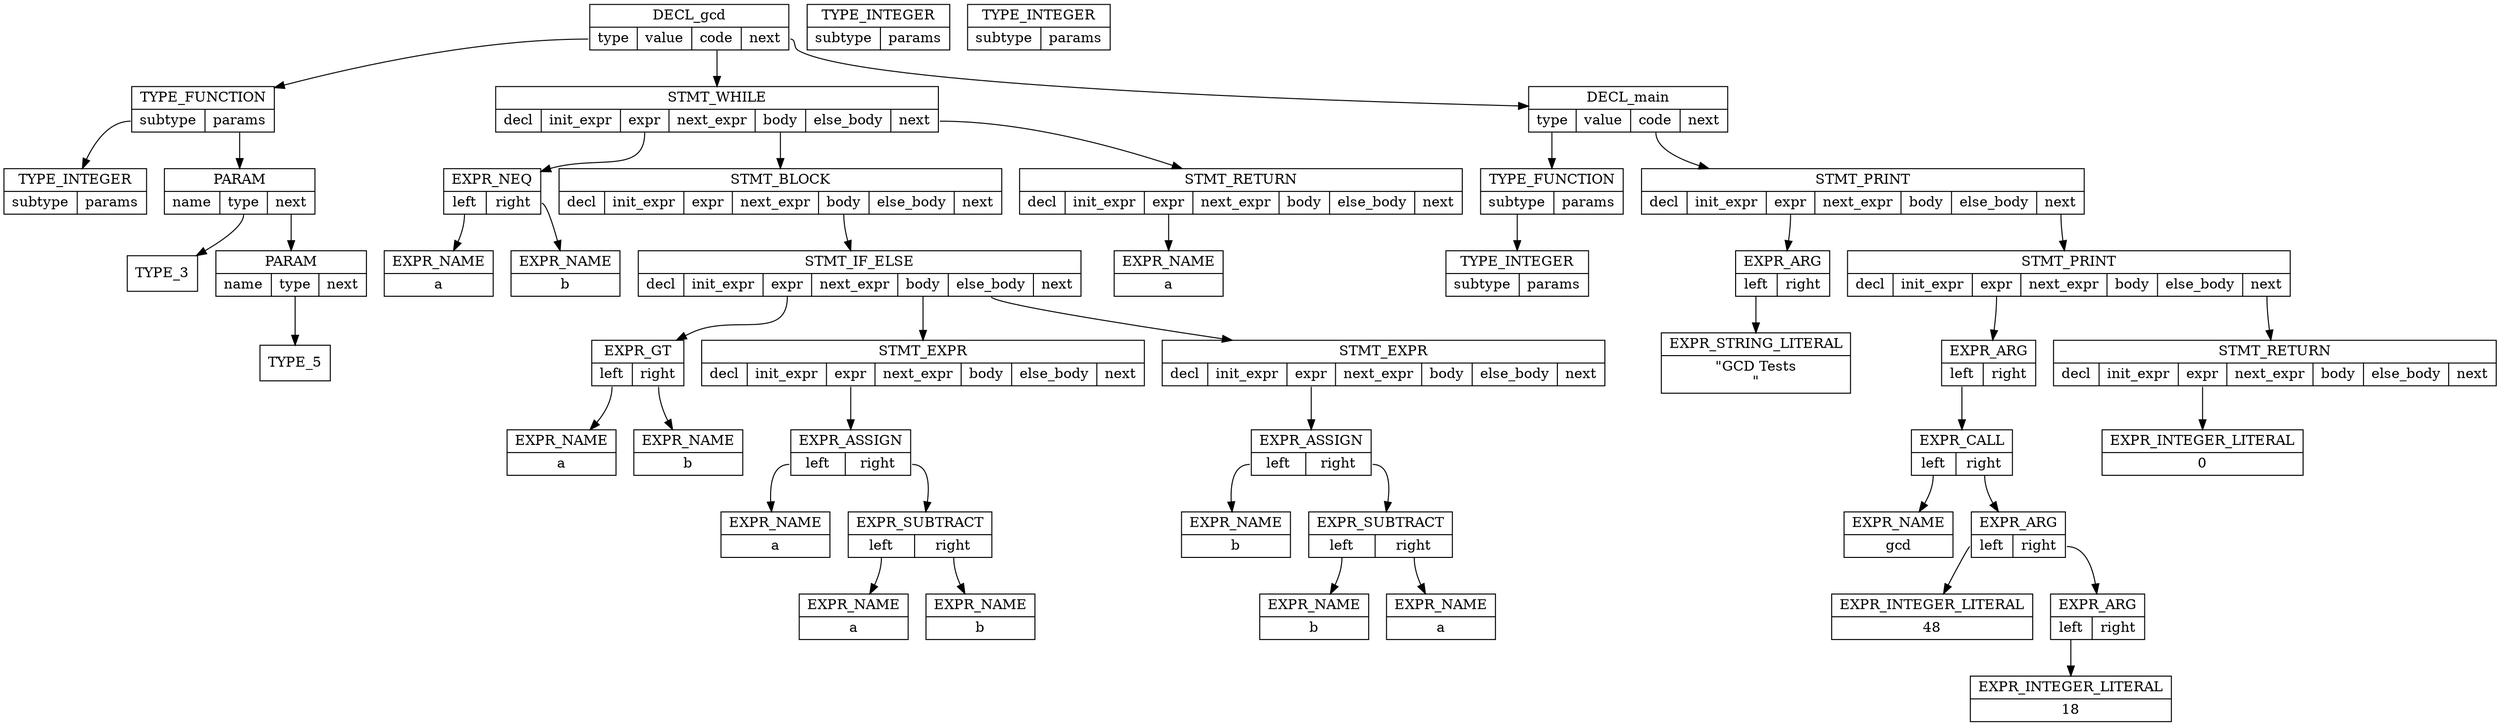 digraph AST {

node [shape=record]

DECL_0 [label="{DECL_gcd | { <type> type | <value> value | <code> code | <next> next }}"];

TYPE_1 [label="{TYPE_FUNCTION| { <subtype> subtype | <params> params}}"];

SUBTYPE_1 [label="{TYPE_INTEGER | { <subtype> subtype | <params> params }}"];

TYPE_1:subtype -> SUBTYPE_1;

PARAM_2 [label="{PARAM | { <name> name | <type> type | <next> next }}"];

SUBTYPE_3 [label="{TYPE_INTEGER | { <subtype> subtype | <params> params }}"];

PARAM_2:type -> TYPE_3;

PARAM_4 [label="{PARAM | { <name> name | <type> type | <next> next }}"];

SUBTYPE_5 [label="{TYPE_INTEGER | { <subtype> subtype | <params> params }}"];

PARAM_4:type -> TYPE_5;

PARAM_2:next -> PARAM_4;

TYPE_1:params -> PARAM_2;

DECL_0:type -> TYPE_1;

STMT_6 [label="{STMT_WHILE | { <decl> decl | <init_expr> init_expr | <expr> expr | <next_expr> next_expr | <body> body | <else_body> else_body | <next> next }}"];

EXPR_7 [label="{EXPR_NEQ | { <left> left | <right> right }}"];

EXPR_8 [label="{EXPR_NAME | { a }}"];

EXPR_7:left -> EXPR_8;

EXPR_9 [label="{EXPR_NAME | { b }}"];

EXPR_7:right -> EXPR_9;

STMT_6:expr -> EXPR_7;

STMT_10 [label="{STMT_BLOCK | { <decl> decl | <init_expr> init_expr | <expr> expr | <next_expr> next_expr | <body> body | <else_body> else_body | <next> next }}"];

STMT_11 [label="{STMT_IF_ELSE | { <decl> decl | <init_expr> init_expr | <expr> expr | <next_expr> next_expr | <body> body | <else_body> else_body | <next> next }}"];

EXPR_12 [label="{EXPR_GT | { <left> left | <right> right }}"];

EXPR_13 [label="{EXPR_NAME | { a }}"];

EXPR_12:left -> EXPR_13;

EXPR_14 [label="{EXPR_NAME | { b }}"];

EXPR_12:right -> EXPR_14;

STMT_11:expr -> EXPR_12;

STMT_15 [label="{STMT_EXPR | { <decl> decl | <init_expr> init_expr | <expr> expr | <next_expr> next_expr | <body> body | <else_body> else_body | <next> next }}"];

EXPR_16 [label="{EXPR_ASSIGN | { <left> left | <right> right }}"];

EXPR_17 [label="{EXPR_NAME | { a }}"];

EXPR_16:left -> EXPR_17;

EXPR_18 [label="{EXPR_SUBTRACT | { <left> left | <right> right }}"];

EXPR_19 [label="{EXPR_NAME | { a }}"];

EXPR_18:left -> EXPR_19;

EXPR_20 [label="{EXPR_NAME | { b }}"];

EXPR_18:right -> EXPR_20;

EXPR_16:right -> EXPR_18;

STMT_15:expr -> EXPR_16;

STMT_11:body -> STMT_15;

STMT_21 [label="{STMT_EXPR | { <decl> decl | <init_expr> init_expr | <expr> expr | <next_expr> next_expr | <body> body | <else_body> else_body | <next> next }}"];

EXPR_22 [label="{EXPR_ASSIGN | { <left> left | <right> right }}"];

EXPR_23 [label="{EXPR_NAME | { b }}"];

EXPR_22:left -> EXPR_23;

EXPR_24 [label="{EXPR_SUBTRACT | { <left> left | <right> right }}"];

EXPR_25 [label="{EXPR_NAME | { b }}"];

EXPR_24:left -> EXPR_25;

EXPR_26 [label="{EXPR_NAME | { a }}"];

EXPR_24:right -> EXPR_26;

EXPR_22:right -> EXPR_24;

STMT_21:expr -> EXPR_22;

STMT_11:else_body -> STMT_21;

STMT_10:body -> STMT_11;

STMT_6:body -> STMT_10;

STMT_27 [label="{STMT_RETURN | { <decl> decl | <init_expr> init_expr | <expr> expr | <next_expr> next_expr | <body> body | <else_body> else_body | <next> next }}"];

EXPR_28 [label="{EXPR_NAME | { a }}"];

STMT_27:expr -> EXPR_28;

STMT_6:next -> STMT_27;

DECL_0:code -> STMT_6;

DECL_0:next -> DECL_29;

DECL_29 [label="{DECL_main | { <type> type | <value> value | <code> code | <next> next }}"];

TYPE_30 [label="{TYPE_FUNCTION| { <subtype> subtype | <params> params}}"];

SUBTYPE_30 [label="{TYPE_INTEGER | { <subtype> subtype | <params> params }}"];

TYPE_30:subtype -> SUBTYPE_30;

DECL_29:type -> TYPE_30;

STMT_31 [label="{STMT_PRINT | { <decl> decl | <init_expr> init_expr | <expr> expr | <next_expr> next_expr | <body> body | <else_body> else_body | <next> next }}"];

EXPR_32 [label="{EXPR_ARG | { <left> left | <right> right }}"];

EXPR_33 [label="{EXPR_STRING_LITERAL | { \"GCD Tests\n\" }}"];

EXPR_32:left -> EXPR_33;

STMT_31:expr -> EXPR_32;

STMT_34 [label="{STMT_PRINT | { <decl> decl | <init_expr> init_expr | <expr> expr | <next_expr> next_expr | <body> body | <else_body> else_body | <next> next }}"];

EXPR_35 [label="{EXPR_ARG | { <left> left | <right> right }}"];

EXPR_36 [label="{EXPR_CALL | { <left> left | <right> right }}"];

EXPR_37 [label="{EXPR_NAME | { gcd }}"];

EXPR_36:left -> EXPR_37;

EXPR_38 [label="{EXPR_ARG | { <left> left | <right> right }}"];

EXPR_39 [label="{EXPR_INTEGER_LITERAL | { 48 }}"];

EXPR_38:left -> EXPR_39;

EXPR_40 [label="{EXPR_ARG | { <left> left | <right> right }}"];

EXPR_41 [label="{EXPR_INTEGER_LITERAL | { 18 }}"];

EXPR_40:left -> EXPR_41;

EXPR_38:right -> EXPR_40;

EXPR_36:right -> EXPR_38;

EXPR_35:left -> EXPR_36;

STMT_34:expr -> EXPR_35;

STMT_42 [label="{STMT_RETURN | { <decl> decl | <init_expr> init_expr | <expr> expr | <next_expr> next_expr | <body> body | <else_body> else_body | <next> next }}"];

EXPR_43 [label="{EXPR_INTEGER_LITERAL | { 0 }}"];

STMT_42:expr -> EXPR_43;

STMT_34:next -> STMT_42;

STMT_31:next -> STMT_34;

DECL_29:code -> STMT_31;

}

